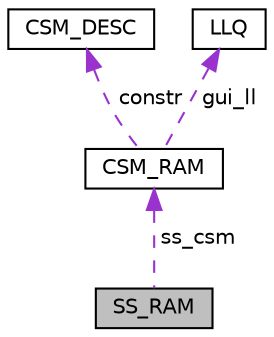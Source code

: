 digraph "SS_RAM"
{
 // LATEX_PDF_SIZE
  edge [fontname="Helvetica",fontsize="10",labelfontname="Helvetica",labelfontsize="10"];
  node [fontname="Helvetica",fontsize="10",shape=record];
  Node1 [label="SS_RAM",height=0.2,width=0.4,color="black", fillcolor="grey75", style="filled", fontcolor="black",tooltip="Screensaver CSM."];
  Node2 -> Node1 [dir="back",color="darkorchid3",fontsize="10",style="dashed",label=" ss_csm" ,fontname="Helvetica"];
  Node2 [label="CSM_RAM",height=0.2,width=0.4,color="black", fillcolor="white", style="filled",URL="$group___c_s_m.html#struct_c_s_m___r_a_m",tooltip="CSM object."];
  Node3 -> Node2 [dir="back",color="darkorchid3",fontsize="10",style="dashed",label=" constr" ,fontname="Helvetica"];
  Node3 [label="CSM_DESC",height=0.2,width=0.4,color="black", fillcolor="white", style="filled",URL="$group___c_s_m.html#struct_c_s_m___d_e_s_c",tooltip="CSM description."];
  Node4 -> Node2 [dir="back",color="darkorchid3",fontsize="10",style="dashed",label=" gui_ll" ,fontname="Helvetica"];
  Node4 [label="LLQ",height=0.2,width=0.4,color="black", fillcolor="white", style="filled",URL="$group___s_w_i_l_i_b.html#struct_l_l_q",tooltip="Linked-List header."];
}
